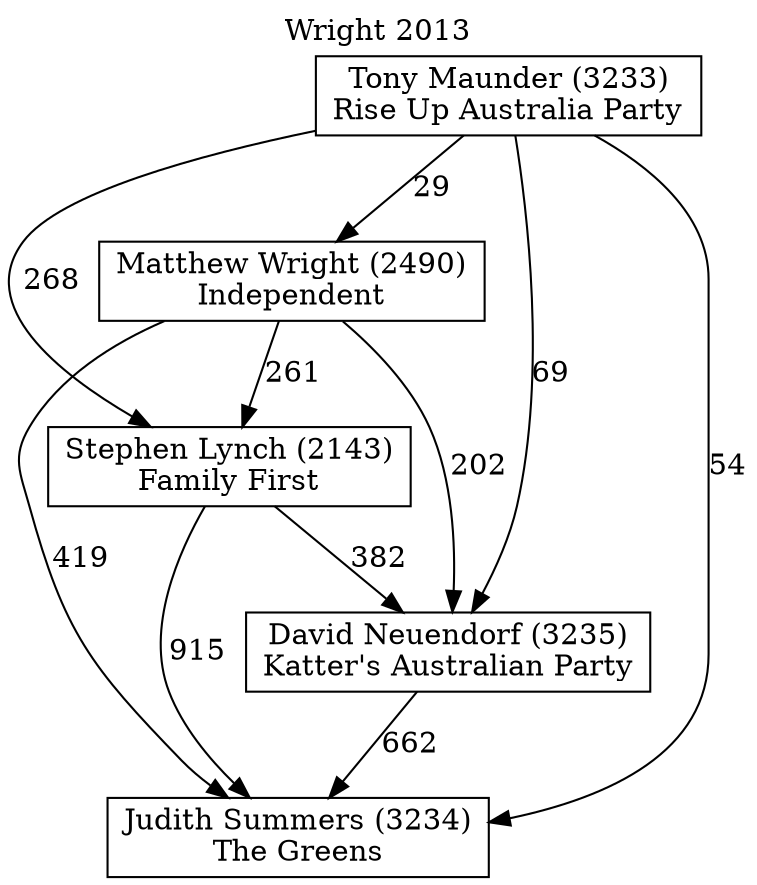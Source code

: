 // House preference flow
digraph "Judith Summers (3234)_Wright_2013" {
	graph [label="Wright 2013" labelloc=t mclimit=10]
	node [shape=box]
	"Judith Summers (3234)" [label="Judith Summers (3234)
The Greens"]
	"David Neuendorf (3235)" [label="David Neuendorf (3235)
Katter's Australian Party"]
	"Stephen Lynch (2143)" [label="Stephen Lynch (2143)
Family First"]
	"Matthew Wright (2490)" [label="Matthew Wright (2490)
Independent"]
	"Tony Maunder (3233)" [label="Tony Maunder (3233)
Rise Up Australia Party"]
	"Judith Summers (3234)" [label="Judith Summers (3234)
The Greens"]
	"Stephen Lynch (2143)" [label="Stephen Lynch (2143)
Family First"]
	"Matthew Wright (2490)" [label="Matthew Wright (2490)
Independent"]
	"Tony Maunder (3233)" [label="Tony Maunder (3233)
Rise Up Australia Party"]
	"Judith Summers (3234)" [label="Judith Summers (3234)
The Greens"]
	"Matthew Wright (2490)" [label="Matthew Wright (2490)
Independent"]
	"Tony Maunder (3233)" [label="Tony Maunder (3233)
Rise Up Australia Party"]
	"Judith Summers (3234)" [label="Judith Summers (3234)
The Greens"]
	"Tony Maunder (3233)" [label="Tony Maunder (3233)
Rise Up Australia Party"]
	"Tony Maunder (3233)" [label="Tony Maunder (3233)
Rise Up Australia Party"]
	"Matthew Wright (2490)" [label="Matthew Wright (2490)
Independent"]
	"Tony Maunder (3233)" [label="Tony Maunder (3233)
Rise Up Australia Party"]
	"Tony Maunder (3233)" [label="Tony Maunder (3233)
Rise Up Australia Party"]
	"Stephen Lynch (2143)" [label="Stephen Lynch (2143)
Family First"]
	"Matthew Wright (2490)" [label="Matthew Wright (2490)
Independent"]
	"Tony Maunder (3233)" [label="Tony Maunder (3233)
Rise Up Australia Party"]
	"Stephen Lynch (2143)" [label="Stephen Lynch (2143)
Family First"]
	"Tony Maunder (3233)" [label="Tony Maunder (3233)
Rise Up Australia Party"]
	"Tony Maunder (3233)" [label="Tony Maunder (3233)
Rise Up Australia Party"]
	"Matthew Wright (2490)" [label="Matthew Wright (2490)
Independent"]
	"Tony Maunder (3233)" [label="Tony Maunder (3233)
Rise Up Australia Party"]
	"Tony Maunder (3233)" [label="Tony Maunder (3233)
Rise Up Australia Party"]
	"David Neuendorf (3235)" [label="David Neuendorf (3235)
Katter's Australian Party"]
	"Stephen Lynch (2143)" [label="Stephen Lynch (2143)
Family First"]
	"Matthew Wright (2490)" [label="Matthew Wright (2490)
Independent"]
	"Tony Maunder (3233)" [label="Tony Maunder (3233)
Rise Up Australia Party"]
	"David Neuendorf (3235)" [label="David Neuendorf (3235)
Katter's Australian Party"]
	"Matthew Wright (2490)" [label="Matthew Wright (2490)
Independent"]
	"Tony Maunder (3233)" [label="Tony Maunder (3233)
Rise Up Australia Party"]
	"David Neuendorf (3235)" [label="David Neuendorf (3235)
Katter's Australian Party"]
	"Tony Maunder (3233)" [label="Tony Maunder (3233)
Rise Up Australia Party"]
	"Tony Maunder (3233)" [label="Tony Maunder (3233)
Rise Up Australia Party"]
	"Matthew Wright (2490)" [label="Matthew Wright (2490)
Independent"]
	"Tony Maunder (3233)" [label="Tony Maunder (3233)
Rise Up Australia Party"]
	"Tony Maunder (3233)" [label="Tony Maunder (3233)
Rise Up Australia Party"]
	"Stephen Lynch (2143)" [label="Stephen Lynch (2143)
Family First"]
	"Matthew Wright (2490)" [label="Matthew Wright (2490)
Independent"]
	"Tony Maunder (3233)" [label="Tony Maunder (3233)
Rise Up Australia Party"]
	"Stephen Lynch (2143)" [label="Stephen Lynch (2143)
Family First"]
	"Tony Maunder (3233)" [label="Tony Maunder (3233)
Rise Up Australia Party"]
	"Tony Maunder (3233)" [label="Tony Maunder (3233)
Rise Up Australia Party"]
	"Matthew Wright (2490)" [label="Matthew Wright (2490)
Independent"]
	"Tony Maunder (3233)" [label="Tony Maunder (3233)
Rise Up Australia Party"]
	"Tony Maunder (3233)" [label="Tony Maunder (3233)
Rise Up Australia Party"]
	"David Neuendorf (3235)" -> "Judith Summers (3234)" [label=662]
	"Stephen Lynch (2143)" -> "David Neuendorf (3235)" [label=382]
	"Matthew Wright (2490)" -> "Stephen Lynch (2143)" [label=261]
	"Tony Maunder (3233)" -> "Matthew Wright (2490)" [label=29]
	"Stephen Lynch (2143)" -> "Judith Summers (3234)" [label=915]
	"Matthew Wright (2490)" -> "Judith Summers (3234)" [label=419]
	"Tony Maunder (3233)" -> "Judith Summers (3234)" [label=54]
	"Tony Maunder (3233)" -> "Stephen Lynch (2143)" [label=268]
	"Matthew Wright (2490)" -> "David Neuendorf (3235)" [label=202]
	"Tony Maunder (3233)" -> "David Neuendorf (3235)" [label=69]
}
